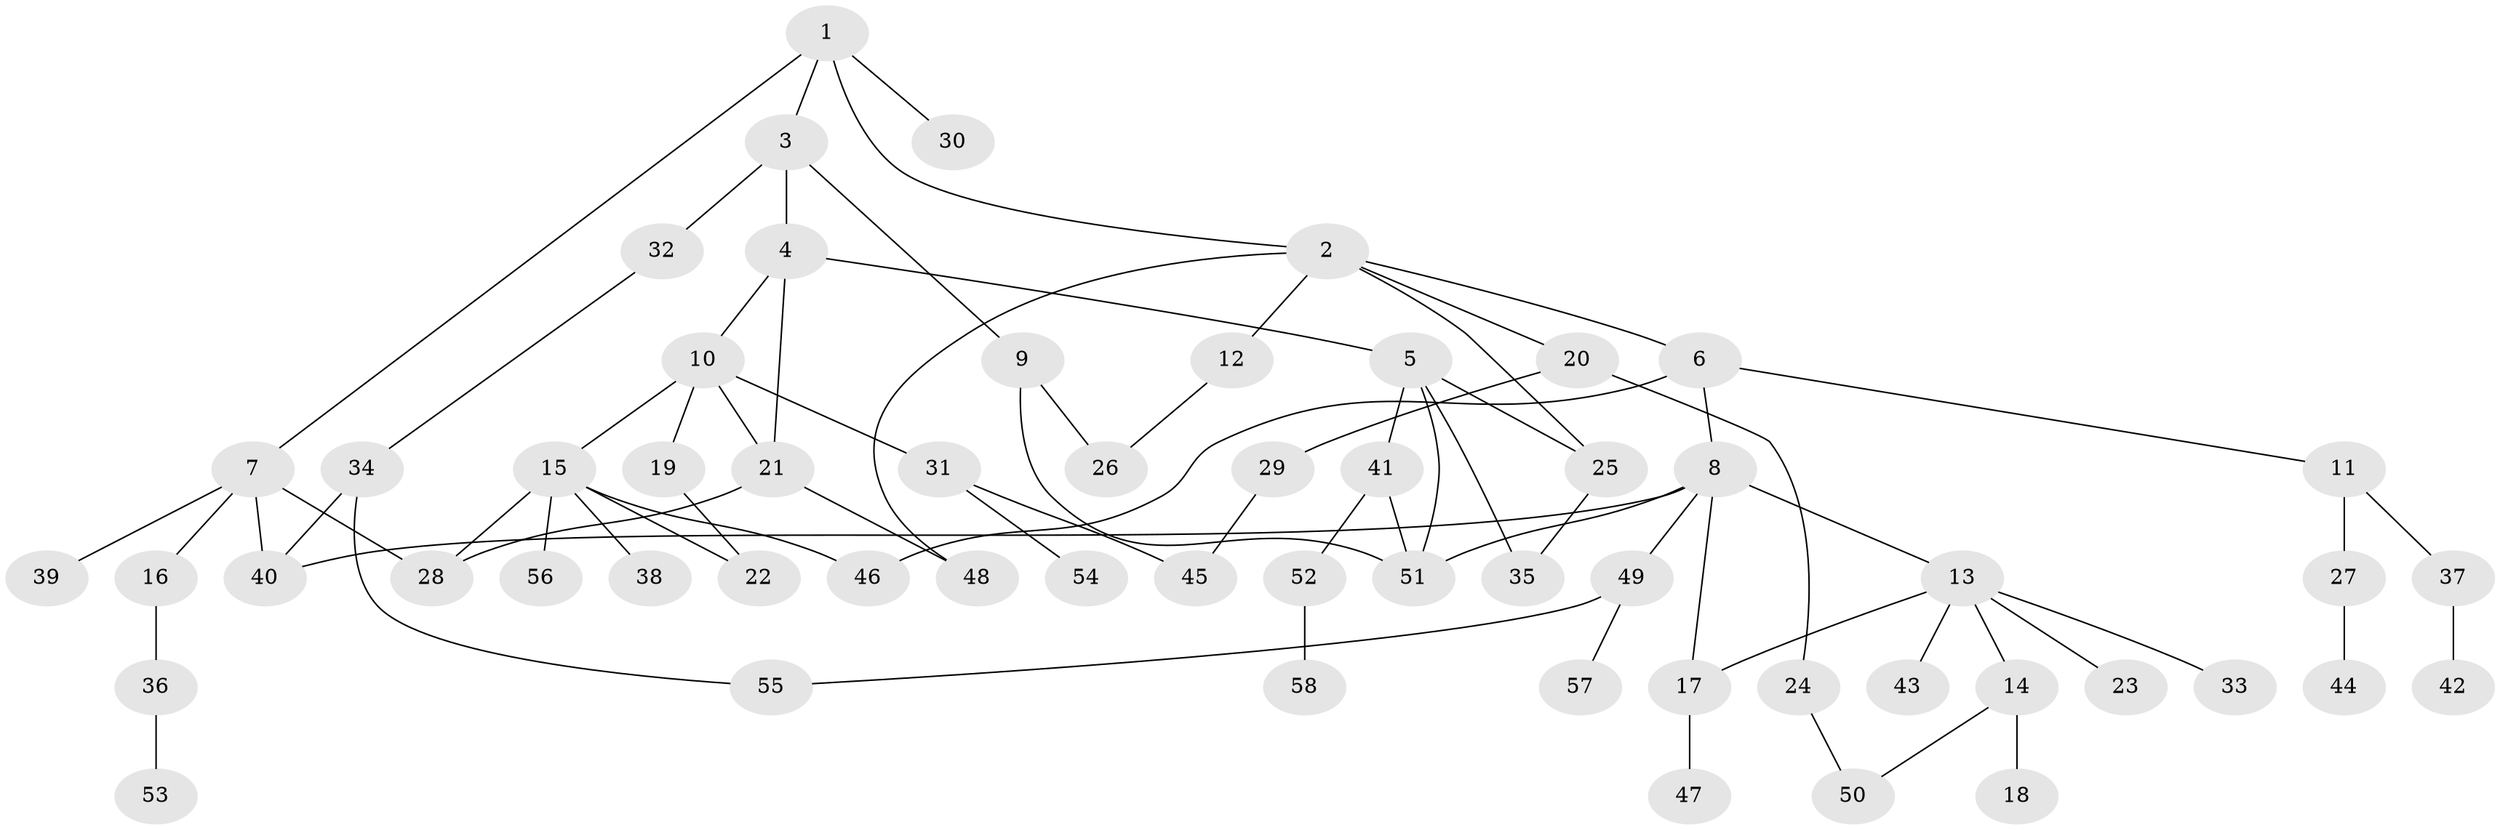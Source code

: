 // coarse degree distribution, {3: 0.175, 6: 0.05, 5: 0.075, 4: 0.1, 8: 0.025, 2: 0.275, 1: 0.3}
// Generated by graph-tools (version 1.1) at 2025/23/03/03/25 07:23:35]
// undirected, 58 vertices, 75 edges
graph export_dot {
graph [start="1"]
  node [color=gray90,style=filled];
  1;
  2;
  3;
  4;
  5;
  6;
  7;
  8;
  9;
  10;
  11;
  12;
  13;
  14;
  15;
  16;
  17;
  18;
  19;
  20;
  21;
  22;
  23;
  24;
  25;
  26;
  27;
  28;
  29;
  30;
  31;
  32;
  33;
  34;
  35;
  36;
  37;
  38;
  39;
  40;
  41;
  42;
  43;
  44;
  45;
  46;
  47;
  48;
  49;
  50;
  51;
  52;
  53;
  54;
  55;
  56;
  57;
  58;
  1 -- 2;
  1 -- 3;
  1 -- 7;
  1 -- 30;
  2 -- 6;
  2 -- 12;
  2 -- 20;
  2 -- 48;
  2 -- 25;
  3 -- 4;
  3 -- 9;
  3 -- 32;
  4 -- 5;
  4 -- 10;
  4 -- 21;
  5 -- 25;
  5 -- 35;
  5 -- 41;
  5 -- 51;
  6 -- 8;
  6 -- 11;
  6 -- 46;
  7 -- 16;
  7 -- 39;
  7 -- 40;
  7 -- 28;
  8 -- 13;
  8 -- 40;
  8 -- 49;
  8 -- 17;
  8 -- 51;
  9 -- 51;
  9 -- 26;
  10 -- 15;
  10 -- 19;
  10 -- 31;
  10 -- 21;
  11 -- 27;
  11 -- 37;
  12 -- 26;
  13 -- 14;
  13 -- 17;
  13 -- 23;
  13 -- 33;
  13 -- 43;
  14 -- 18;
  14 -- 50;
  15 -- 22;
  15 -- 28;
  15 -- 38;
  15 -- 56;
  15 -- 46;
  16 -- 36;
  17 -- 47;
  19 -- 22;
  20 -- 24;
  20 -- 29;
  21 -- 48;
  21 -- 28;
  24 -- 50;
  25 -- 35;
  27 -- 44;
  29 -- 45;
  31 -- 45;
  31 -- 54;
  32 -- 34;
  34 -- 55;
  34 -- 40;
  36 -- 53;
  37 -- 42;
  41 -- 52;
  41 -- 51;
  49 -- 57;
  49 -- 55;
  52 -- 58;
}
